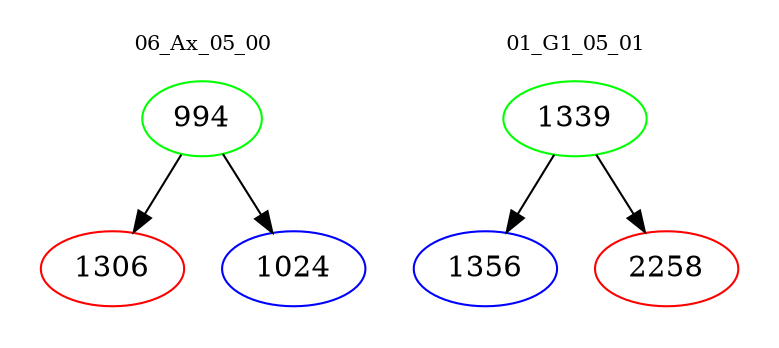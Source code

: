 digraph{
subgraph cluster_0 {
color = white
label = "06_Ax_05_00";
fontsize=10;
T0_994 [label="994", color="green"]
T0_994 -> T0_1306 [color="black"]
T0_1306 [label="1306", color="red"]
T0_994 -> T0_1024 [color="black"]
T0_1024 [label="1024", color="blue"]
}
subgraph cluster_1 {
color = white
label = "01_G1_05_01";
fontsize=10;
T1_1339 [label="1339", color="green"]
T1_1339 -> T1_1356 [color="black"]
T1_1356 [label="1356", color="blue"]
T1_1339 -> T1_2258 [color="black"]
T1_2258 [label="2258", color="red"]
}
}
